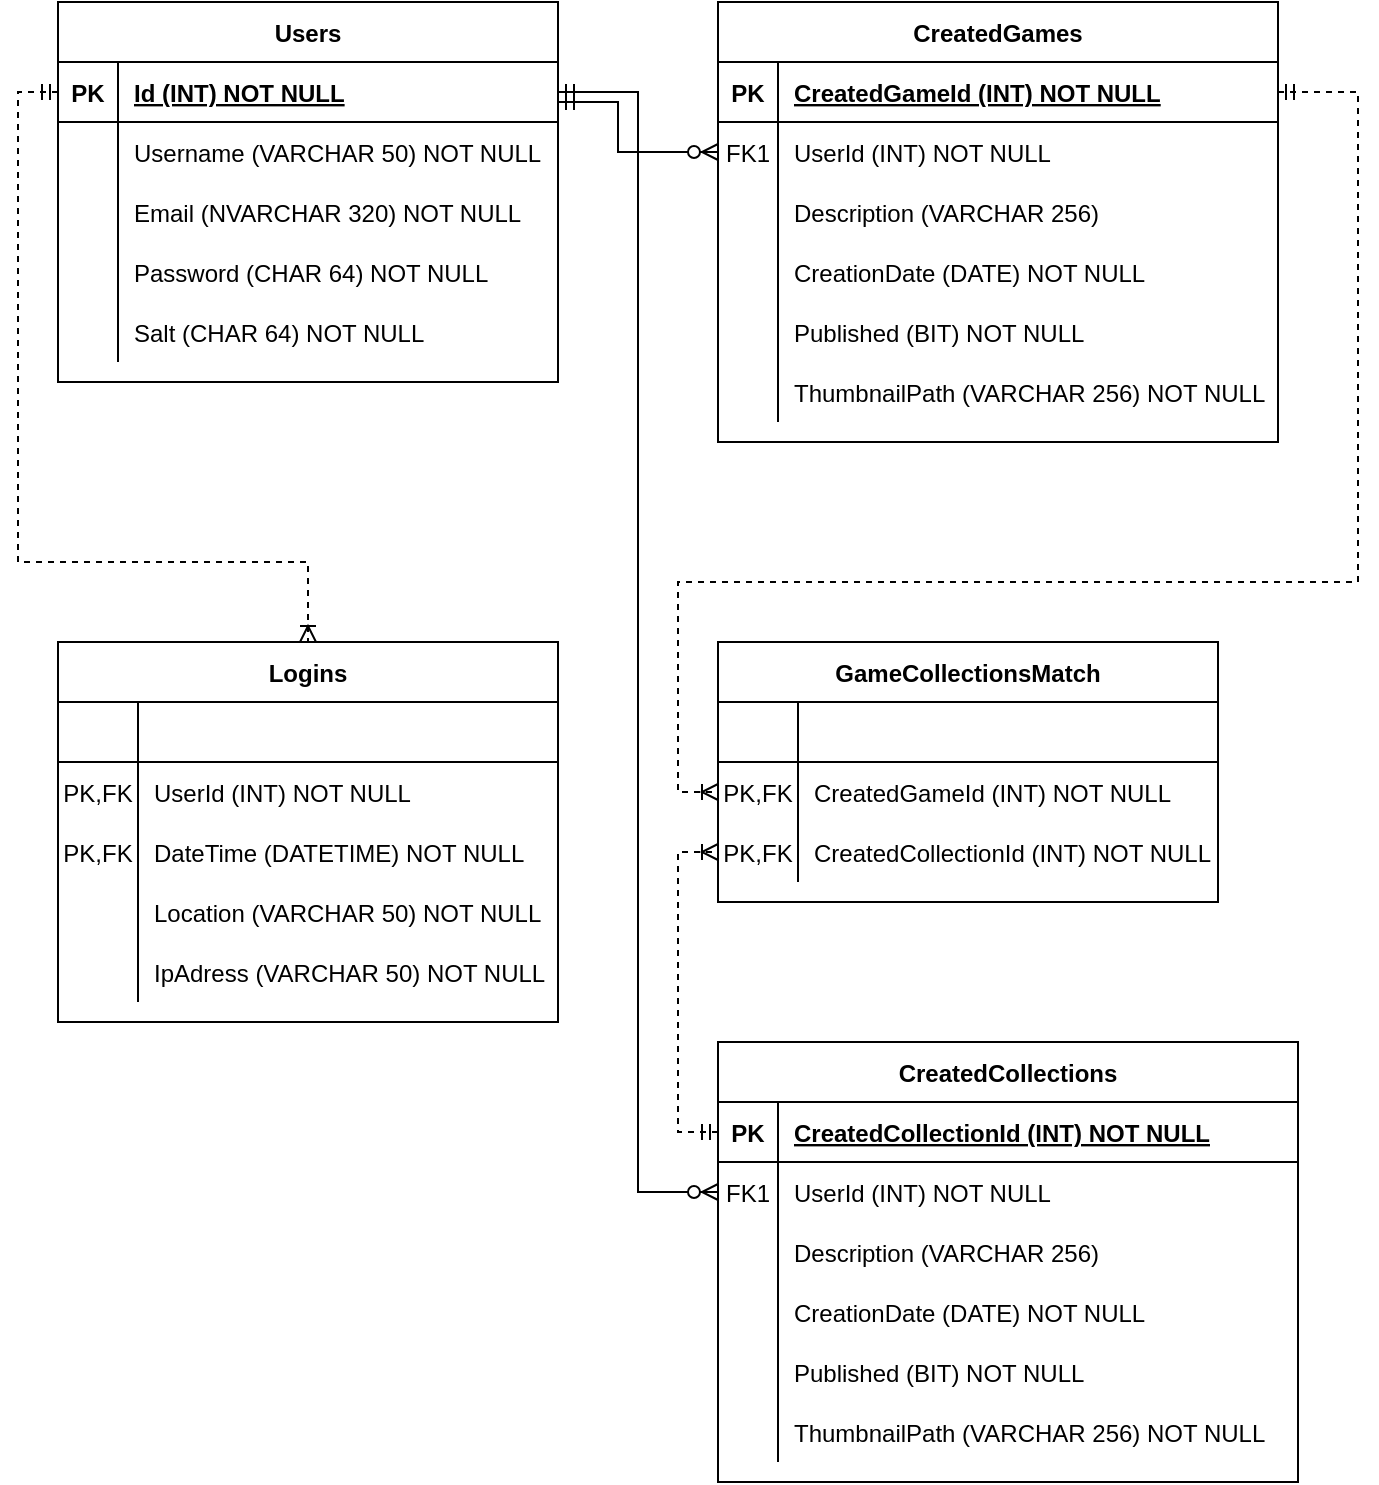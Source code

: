 <mxfile version="14.5.1" type="device"><diagram id="R2lEEEUBdFMjLlhIrx00" name="Page-1"><mxGraphModel dx="1086" dy="806" grid="1" gridSize="10" guides="1" tooltips="1" connect="1" arrows="1" fold="1" page="1" pageScale="1" pageWidth="850" pageHeight="1100" math="0" shadow="0" extFonts="Permanent Marker^https://fonts.googleapis.com/css?family=Permanent+Marker"><root><mxCell id="0"/><mxCell id="1" parent="0"/><mxCell id="C-vyLk0tnHw3VtMMgP7b-2" value="CreatedGames" style="shape=table;startSize=30;container=1;collapsible=1;childLayout=tableLayout;fixedRows=1;rowLines=0;fontStyle=1;align=center;resizeLast=1;" parent="1" vertex="1"><mxGeometry x="370" y="40" width="280" height="220" as="geometry"/></mxCell><mxCell id="C-vyLk0tnHw3VtMMgP7b-3" value="" style="shape=partialRectangle;collapsible=0;dropTarget=0;pointerEvents=0;fillColor=none;points=[[0,0.5],[1,0.5]];portConstraint=eastwest;top=0;left=0;right=0;bottom=1;" parent="C-vyLk0tnHw3VtMMgP7b-2" vertex="1"><mxGeometry y="30" width="280" height="30" as="geometry"/></mxCell><mxCell id="C-vyLk0tnHw3VtMMgP7b-4" value="PK" style="shape=partialRectangle;overflow=hidden;connectable=0;fillColor=none;top=0;left=0;bottom=0;right=0;fontStyle=1;" parent="C-vyLk0tnHw3VtMMgP7b-3" vertex="1"><mxGeometry width="30" height="30" as="geometry"/></mxCell><mxCell id="C-vyLk0tnHw3VtMMgP7b-5" value="CreatedGameId (INT) NOT NULL " style="shape=partialRectangle;overflow=hidden;connectable=0;fillColor=none;top=0;left=0;bottom=0;right=0;align=left;spacingLeft=6;fontStyle=5;" parent="C-vyLk0tnHw3VtMMgP7b-3" vertex="1"><mxGeometry x="30" width="250" height="30" as="geometry"/></mxCell><mxCell id="C-vyLk0tnHw3VtMMgP7b-6" value="" style="shape=partialRectangle;collapsible=0;dropTarget=0;pointerEvents=0;fillColor=none;points=[[0,0.5],[1,0.5]];portConstraint=eastwest;top=0;left=0;right=0;bottom=0;" parent="C-vyLk0tnHw3VtMMgP7b-2" vertex="1"><mxGeometry y="60" width="280" height="30" as="geometry"/></mxCell><mxCell id="C-vyLk0tnHw3VtMMgP7b-7" value="FK1" style="shape=partialRectangle;overflow=hidden;connectable=0;fillColor=none;top=0;left=0;bottom=0;right=0;" parent="C-vyLk0tnHw3VtMMgP7b-6" vertex="1"><mxGeometry width="30" height="30" as="geometry"/></mxCell><mxCell id="C-vyLk0tnHw3VtMMgP7b-8" value="UserId (INT) NOT NULL" style="shape=partialRectangle;overflow=hidden;connectable=0;fillColor=none;top=0;left=0;bottom=0;right=0;align=left;spacingLeft=6;" parent="C-vyLk0tnHw3VtMMgP7b-6" vertex="1"><mxGeometry x="30" width="250" height="30" as="geometry"/></mxCell><mxCell id="C-vyLk0tnHw3VtMMgP7b-9" value="" style="shape=partialRectangle;collapsible=0;dropTarget=0;pointerEvents=0;fillColor=none;points=[[0,0.5],[1,0.5]];portConstraint=eastwest;top=0;left=0;right=0;bottom=0;" parent="C-vyLk0tnHw3VtMMgP7b-2" vertex="1"><mxGeometry y="90" width="280" height="30" as="geometry"/></mxCell><mxCell id="C-vyLk0tnHw3VtMMgP7b-10" value="" style="shape=partialRectangle;overflow=hidden;connectable=0;fillColor=none;top=0;left=0;bottom=0;right=0;" parent="C-vyLk0tnHw3VtMMgP7b-9" vertex="1"><mxGeometry width="30" height="30" as="geometry"/></mxCell><mxCell id="C-vyLk0tnHw3VtMMgP7b-11" value="Description (VARCHAR 256) " style="shape=partialRectangle;overflow=hidden;connectable=0;fillColor=none;top=0;left=0;bottom=0;right=0;align=left;spacingLeft=6;" parent="C-vyLk0tnHw3VtMMgP7b-9" vertex="1"><mxGeometry x="30" width="250" height="30" as="geometry"/></mxCell><mxCell id="FunGx5uaBoyylJDNNc9w-20" value="" style="shape=partialRectangle;collapsible=0;dropTarget=0;pointerEvents=0;fillColor=none;points=[[0,0.5],[1,0.5]];portConstraint=eastwest;top=0;left=0;right=0;bottom=0;" parent="C-vyLk0tnHw3VtMMgP7b-2" vertex="1"><mxGeometry y="120" width="280" height="30" as="geometry"/></mxCell><mxCell id="FunGx5uaBoyylJDNNc9w-21" value="" style="shape=partialRectangle;overflow=hidden;connectable=0;fillColor=none;top=0;left=0;bottom=0;right=0;" parent="FunGx5uaBoyylJDNNc9w-20" vertex="1"><mxGeometry width="30" height="30" as="geometry"/></mxCell><mxCell id="FunGx5uaBoyylJDNNc9w-22" value="CreationDate (DATE) NOT NULL" style="shape=partialRectangle;overflow=hidden;connectable=0;fillColor=none;top=0;left=0;bottom=0;right=0;align=left;spacingLeft=6;" parent="FunGx5uaBoyylJDNNc9w-20" vertex="1"><mxGeometry x="30" width="250" height="30" as="geometry"/></mxCell><mxCell id="FunGx5uaBoyylJDNNc9w-23" value="" style="shape=partialRectangle;collapsible=0;dropTarget=0;pointerEvents=0;fillColor=none;points=[[0,0.5],[1,0.5]];portConstraint=eastwest;top=0;left=0;right=0;bottom=0;" parent="C-vyLk0tnHw3VtMMgP7b-2" vertex="1"><mxGeometry y="150" width="280" height="30" as="geometry"/></mxCell><mxCell id="FunGx5uaBoyylJDNNc9w-24" value="" style="shape=partialRectangle;overflow=hidden;connectable=0;fillColor=none;top=0;left=0;bottom=0;right=0;" parent="FunGx5uaBoyylJDNNc9w-23" vertex="1"><mxGeometry width="30" height="30" as="geometry"/></mxCell><mxCell id="FunGx5uaBoyylJDNNc9w-25" value="Published (BIT) NOT NULL" style="shape=partialRectangle;overflow=hidden;connectable=0;fillColor=none;top=0;left=0;bottom=0;right=0;align=left;spacingLeft=6;" parent="FunGx5uaBoyylJDNNc9w-23" vertex="1"><mxGeometry x="30" width="250" height="30" as="geometry"/></mxCell><mxCell id="FunGx5uaBoyylJDNNc9w-26" value="" style="shape=partialRectangle;collapsible=0;dropTarget=0;pointerEvents=0;fillColor=none;points=[[0,0.5],[1,0.5]];portConstraint=eastwest;top=0;left=0;right=0;bottom=0;" parent="C-vyLk0tnHw3VtMMgP7b-2" vertex="1"><mxGeometry y="180" width="280" height="30" as="geometry"/></mxCell><mxCell id="FunGx5uaBoyylJDNNc9w-27" value="" style="shape=partialRectangle;overflow=hidden;connectable=0;fillColor=none;top=0;left=0;bottom=0;right=0;" parent="FunGx5uaBoyylJDNNc9w-26" vertex="1"><mxGeometry width="30" height="30" as="geometry"/></mxCell><mxCell id="FunGx5uaBoyylJDNNc9w-28" value="ThumbnailPath (VARCHAR 256) NOT NULL" style="shape=partialRectangle;overflow=hidden;connectable=0;fillColor=none;top=0;left=0;bottom=0;right=0;align=left;spacingLeft=6;" parent="FunGx5uaBoyylJDNNc9w-26" vertex="1"><mxGeometry x="30" width="250" height="30" as="geometry"/></mxCell><mxCell id="C-vyLk0tnHw3VtMMgP7b-13" value="Logins" style="shape=table;startSize=30;container=1;collapsible=1;childLayout=tableLayout;fixedRows=1;rowLines=0;fontStyle=1;align=center;resizeLast=1;" parent="1" vertex="1"><mxGeometry x="40" y="360" width="250" height="190" as="geometry"/></mxCell><mxCell id="C-vyLk0tnHw3VtMMgP7b-14" value="" style="shape=partialRectangle;collapsible=0;dropTarget=0;pointerEvents=0;fillColor=none;points=[[0,0.5],[1,0.5]];portConstraint=eastwest;top=0;left=0;right=0;bottom=1;" parent="C-vyLk0tnHw3VtMMgP7b-13" vertex="1"><mxGeometry y="30" width="250" height="30" as="geometry"/></mxCell><mxCell id="C-vyLk0tnHw3VtMMgP7b-15" value="" style="shape=partialRectangle;overflow=hidden;connectable=0;fillColor=none;top=0;left=0;bottom=0;right=0;fontStyle=1;" parent="C-vyLk0tnHw3VtMMgP7b-14" vertex="1"><mxGeometry width="40" height="30" as="geometry"/></mxCell><mxCell id="C-vyLk0tnHw3VtMMgP7b-16" value="" style="shape=partialRectangle;overflow=hidden;connectable=0;fillColor=none;top=0;left=0;bottom=0;right=0;align=left;spacingLeft=6;fontStyle=5;" parent="C-vyLk0tnHw3VtMMgP7b-14" vertex="1"><mxGeometry x="40" width="210" height="30" as="geometry"/></mxCell><mxCell id="C-vyLk0tnHw3VtMMgP7b-17" value="" style="shape=partialRectangle;collapsible=0;dropTarget=0;pointerEvents=0;fillColor=none;points=[[0,0.5],[1,0.5]];portConstraint=eastwest;top=0;left=0;right=0;bottom=0;" parent="C-vyLk0tnHw3VtMMgP7b-13" vertex="1"><mxGeometry y="60" width="250" height="30" as="geometry"/></mxCell><mxCell id="C-vyLk0tnHw3VtMMgP7b-18" value="PK,FK" style="shape=partialRectangle;overflow=hidden;connectable=0;fillColor=none;top=0;left=0;bottom=0;right=0;" parent="C-vyLk0tnHw3VtMMgP7b-17" vertex="1"><mxGeometry width="40" height="30" as="geometry"/></mxCell><mxCell id="C-vyLk0tnHw3VtMMgP7b-19" value="UserId (INT) NOT NULL" style="shape=partialRectangle;overflow=hidden;connectable=0;fillColor=none;top=0;left=0;bottom=0;right=0;align=left;spacingLeft=6;" parent="C-vyLk0tnHw3VtMMgP7b-17" vertex="1"><mxGeometry x="40" width="210" height="30" as="geometry"/></mxCell><mxCell id="C-vyLk0tnHw3VtMMgP7b-20" value="" style="shape=partialRectangle;collapsible=0;dropTarget=0;pointerEvents=0;fillColor=none;points=[[0,0.5],[1,0.5]];portConstraint=eastwest;top=0;left=0;right=0;bottom=0;" parent="C-vyLk0tnHw3VtMMgP7b-13" vertex="1"><mxGeometry y="90" width="250" height="30" as="geometry"/></mxCell><mxCell id="C-vyLk0tnHw3VtMMgP7b-21" value="PK,FK" style="shape=partialRectangle;overflow=hidden;connectable=0;fillColor=none;top=0;left=0;bottom=0;right=0;" parent="C-vyLk0tnHw3VtMMgP7b-20" vertex="1"><mxGeometry width="40" height="30" as="geometry"/></mxCell><mxCell id="C-vyLk0tnHw3VtMMgP7b-22" value="DateTime (DATETIME) NOT NULL" style="shape=partialRectangle;overflow=hidden;connectable=0;fillColor=none;top=0;left=0;bottom=0;right=0;align=left;spacingLeft=6;" parent="C-vyLk0tnHw3VtMMgP7b-20" vertex="1"><mxGeometry x="40" width="210" height="30" as="geometry"/></mxCell><mxCell id="FunGx5uaBoyylJDNNc9w-61" value="" style="shape=partialRectangle;collapsible=0;dropTarget=0;pointerEvents=0;fillColor=none;points=[[0,0.5],[1,0.5]];portConstraint=eastwest;top=0;left=0;right=0;bottom=0;" parent="C-vyLk0tnHw3VtMMgP7b-13" vertex="1"><mxGeometry y="120" width="250" height="30" as="geometry"/></mxCell><mxCell id="FunGx5uaBoyylJDNNc9w-62" value="" style="shape=partialRectangle;overflow=hidden;connectable=0;fillColor=none;top=0;left=0;bottom=0;right=0;" parent="FunGx5uaBoyylJDNNc9w-61" vertex="1"><mxGeometry width="40" height="30" as="geometry"/></mxCell><mxCell id="FunGx5uaBoyylJDNNc9w-63" value="Location (VARCHAR 50) NOT NULL" style="shape=partialRectangle;overflow=hidden;connectable=0;fillColor=none;top=0;left=0;bottom=0;right=0;align=left;spacingLeft=6;" parent="FunGx5uaBoyylJDNNc9w-61" vertex="1"><mxGeometry x="40" width="210" height="30" as="geometry"/></mxCell><mxCell id="FunGx5uaBoyylJDNNc9w-67" value="" style="shape=partialRectangle;collapsible=0;dropTarget=0;pointerEvents=0;fillColor=none;points=[[0,0.5],[1,0.5]];portConstraint=eastwest;top=0;left=0;right=0;bottom=0;" parent="C-vyLk0tnHw3VtMMgP7b-13" vertex="1"><mxGeometry y="150" width="250" height="30" as="geometry"/></mxCell><mxCell id="FunGx5uaBoyylJDNNc9w-68" value="" style="shape=partialRectangle;overflow=hidden;connectable=0;fillColor=none;top=0;left=0;bottom=0;right=0;" parent="FunGx5uaBoyylJDNNc9w-67" vertex="1"><mxGeometry width="40" height="30" as="geometry"/></mxCell><mxCell id="FunGx5uaBoyylJDNNc9w-69" value="IpAdress (VARCHAR 50) NOT NULL" style="shape=partialRectangle;overflow=hidden;connectable=0;fillColor=none;top=0;left=0;bottom=0;right=0;align=left;spacingLeft=6;" parent="FunGx5uaBoyylJDNNc9w-67" vertex="1"><mxGeometry x="40" width="210" height="30" as="geometry"/></mxCell><mxCell id="C-vyLk0tnHw3VtMMgP7b-23" value="Users" style="shape=table;startSize=30;container=1;collapsible=1;childLayout=tableLayout;fixedRows=1;rowLines=0;fontStyle=1;align=center;resizeLast=1;" parent="1" vertex="1"><mxGeometry x="40" y="40" width="250" height="190" as="geometry"/></mxCell><mxCell id="C-vyLk0tnHw3VtMMgP7b-24" value="" style="shape=partialRectangle;collapsible=0;dropTarget=0;pointerEvents=0;fillColor=none;points=[[0,0.5],[1,0.5]];portConstraint=eastwest;top=0;left=0;right=0;bottom=1;" parent="C-vyLk0tnHw3VtMMgP7b-23" vertex="1"><mxGeometry y="30" width="250" height="30" as="geometry"/></mxCell><mxCell id="C-vyLk0tnHw3VtMMgP7b-25" value="PK" style="shape=partialRectangle;overflow=hidden;connectable=0;fillColor=none;top=0;left=0;bottom=0;right=0;fontStyle=1;" parent="C-vyLk0tnHw3VtMMgP7b-24" vertex="1"><mxGeometry width="30" height="30" as="geometry"/></mxCell><mxCell id="C-vyLk0tnHw3VtMMgP7b-26" value="Id (INT) NOT NULL" style="shape=partialRectangle;overflow=hidden;connectable=0;fillColor=none;top=0;left=0;bottom=0;right=0;align=left;spacingLeft=6;fontStyle=5;" parent="C-vyLk0tnHw3VtMMgP7b-24" vertex="1"><mxGeometry x="30" width="220" height="30" as="geometry"/></mxCell><mxCell id="C-vyLk0tnHw3VtMMgP7b-27" value="" style="shape=partialRectangle;collapsible=0;dropTarget=0;pointerEvents=0;fillColor=none;points=[[0,0.5],[1,0.5]];portConstraint=eastwest;top=0;left=0;right=0;bottom=0;" parent="C-vyLk0tnHw3VtMMgP7b-23" vertex="1"><mxGeometry y="60" width="250" height="30" as="geometry"/></mxCell><mxCell id="C-vyLk0tnHw3VtMMgP7b-28" value="" style="shape=partialRectangle;overflow=hidden;connectable=0;fillColor=none;top=0;left=0;bottom=0;right=0;" parent="C-vyLk0tnHw3VtMMgP7b-27" vertex="1"><mxGeometry width="30" height="30" as="geometry"/></mxCell><mxCell id="C-vyLk0tnHw3VtMMgP7b-29" value="Username (VARCHAR 50) NOT NULL" style="shape=partialRectangle;overflow=hidden;connectable=0;fillColor=none;top=0;left=0;bottom=0;right=0;align=left;spacingLeft=6;" parent="C-vyLk0tnHw3VtMMgP7b-27" vertex="1"><mxGeometry x="30" width="220" height="30" as="geometry"/></mxCell><mxCell id="FunGx5uaBoyylJDNNc9w-1" value="" style="shape=partialRectangle;collapsible=0;dropTarget=0;pointerEvents=0;fillColor=none;points=[[0,0.5],[1,0.5]];portConstraint=eastwest;top=0;left=0;right=0;bottom=0;" parent="C-vyLk0tnHw3VtMMgP7b-23" vertex="1"><mxGeometry y="90" width="250" height="30" as="geometry"/></mxCell><mxCell id="FunGx5uaBoyylJDNNc9w-2" value="" style="shape=partialRectangle;overflow=hidden;connectable=0;fillColor=none;top=0;left=0;bottom=0;right=0;" parent="FunGx5uaBoyylJDNNc9w-1" vertex="1"><mxGeometry width="30" height="30" as="geometry"/></mxCell><mxCell id="FunGx5uaBoyylJDNNc9w-3" value="Email (NVARCHAR 320) NOT NULL" style="shape=partialRectangle;overflow=hidden;connectable=0;fillColor=none;top=0;left=0;bottom=0;right=0;align=left;spacingLeft=6;" parent="FunGx5uaBoyylJDNNc9w-1" vertex="1"><mxGeometry x="30" width="220" height="30" as="geometry"/></mxCell><mxCell id="FunGx5uaBoyylJDNNc9w-14" value="" style="shape=partialRectangle;collapsible=0;dropTarget=0;pointerEvents=0;fillColor=none;points=[[0,0.5],[1,0.5]];portConstraint=eastwest;top=0;left=0;right=0;bottom=0;" parent="C-vyLk0tnHw3VtMMgP7b-23" vertex="1"><mxGeometry y="120" width="250" height="30" as="geometry"/></mxCell><mxCell id="FunGx5uaBoyylJDNNc9w-15" value="" style="shape=partialRectangle;overflow=hidden;connectable=0;fillColor=none;top=0;left=0;bottom=0;right=0;" parent="FunGx5uaBoyylJDNNc9w-14" vertex="1"><mxGeometry width="30" height="30" as="geometry"/></mxCell><mxCell id="FunGx5uaBoyylJDNNc9w-16" value="Password (CHAR 64) NOT NULL" style="shape=partialRectangle;overflow=hidden;connectable=0;fillColor=none;top=0;left=0;bottom=0;right=0;align=left;spacingLeft=6;" parent="FunGx5uaBoyylJDNNc9w-14" vertex="1"><mxGeometry x="30" width="220" height="30" as="geometry"/></mxCell><mxCell id="FunGx5uaBoyylJDNNc9w-17" value="" style="shape=partialRectangle;collapsible=0;dropTarget=0;pointerEvents=0;fillColor=none;points=[[0,0.5],[1,0.5]];portConstraint=eastwest;top=0;left=0;right=0;bottom=0;" parent="C-vyLk0tnHw3VtMMgP7b-23" vertex="1"><mxGeometry y="150" width="250" height="30" as="geometry"/></mxCell><mxCell id="FunGx5uaBoyylJDNNc9w-18" value="" style="shape=partialRectangle;overflow=hidden;connectable=0;fillColor=none;top=0;left=0;bottom=0;right=0;" parent="FunGx5uaBoyylJDNNc9w-17" vertex="1"><mxGeometry width="30" height="30" as="geometry"/></mxCell><mxCell id="FunGx5uaBoyylJDNNc9w-19" value="Salt (CHAR 64) NOT NULL" style="shape=partialRectangle;overflow=hidden;connectable=0;fillColor=none;top=0;left=0;bottom=0;right=0;align=left;spacingLeft=6;" parent="FunGx5uaBoyylJDNNc9w-17" vertex="1"><mxGeometry x="30" width="220" height="30" as="geometry"/></mxCell><mxCell id="FunGx5uaBoyylJDNNc9w-29" value="CreatedCollections" style="shape=table;startSize=30;container=1;collapsible=1;childLayout=tableLayout;fixedRows=1;rowLines=0;fontStyle=1;align=center;resizeLast=1;" parent="1" vertex="1"><mxGeometry x="370" y="560" width="290" height="220" as="geometry"/></mxCell><mxCell id="FunGx5uaBoyylJDNNc9w-30" value="" style="shape=partialRectangle;collapsible=0;dropTarget=0;pointerEvents=0;fillColor=none;points=[[0,0.5],[1,0.5]];portConstraint=eastwest;top=0;left=0;right=0;bottom=1;" parent="FunGx5uaBoyylJDNNc9w-29" vertex="1"><mxGeometry y="30" width="290" height="30" as="geometry"/></mxCell><mxCell id="FunGx5uaBoyylJDNNc9w-31" value="PK" style="shape=partialRectangle;overflow=hidden;connectable=0;fillColor=none;top=0;left=0;bottom=0;right=0;fontStyle=1;" parent="FunGx5uaBoyylJDNNc9w-30" vertex="1"><mxGeometry width="30" height="30" as="geometry"/></mxCell><mxCell id="FunGx5uaBoyylJDNNc9w-32" value="CreatedCollectionId (INT) NOT NULL " style="shape=partialRectangle;overflow=hidden;connectable=0;fillColor=none;top=0;left=0;bottom=0;right=0;align=left;spacingLeft=6;fontStyle=5;" parent="FunGx5uaBoyylJDNNc9w-30" vertex="1"><mxGeometry x="30" width="260" height="30" as="geometry"/></mxCell><mxCell id="FunGx5uaBoyylJDNNc9w-33" value="" style="shape=partialRectangle;collapsible=0;dropTarget=0;pointerEvents=0;fillColor=none;points=[[0,0.5],[1,0.5]];portConstraint=eastwest;top=0;left=0;right=0;bottom=0;" parent="FunGx5uaBoyylJDNNc9w-29" vertex="1"><mxGeometry y="60" width="290" height="30" as="geometry"/></mxCell><mxCell id="FunGx5uaBoyylJDNNc9w-34" value="FK1" style="shape=partialRectangle;overflow=hidden;connectable=0;fillColor=none;top=0;left=0;bottom=0;right=0;" parent="FunGx5uaBoyylJDNNc9w-33" vertex="1"><mxGeometry width="30" height="30" as="geometry"/></mxCell><mxCell id="FunGx5uaBoyylJDNNc9w-35" value="UserId (INT) NOT NULL" style="shape=partialRectangle;overflow=hidden;connectable=0;fillColor=none;top=0;left=0;bottom=0;right=0;align=left;spacingLeft=6;" parent="FunGx5uaBoyylJDNNc9w-33" vertex="1"><mxGeometry x="30" width="260" height="30" as="geometry"/></mxCell><mxCell id="FunGx5uaBoyylJDNNc9w-36" value="" style="shape=partialRectangle;collapsible=0;dropTarget=0;pointerEvents=0;fillColor=none;points=[[0,0.5],[1,0.5]];portConstraint=eastwest;top=0;left=0;right=0;bottom=0;" parent="FunGx5uaBoyylJDNNc9w-29" vertex="1"><mxGeometry y="90" width="290" height="30" as="geometry"/></mxCell><mxCell id="FunGx5uaBoyylJDNNc9w-37" value="" style="shape=partialRectangle;overflow=hidden;connectable=0;fillColor=none;top=0;left=0;bottom=0;right=0;" parent="FunGx5uaBoyylJDNNc9w-36" vertex="1"><mxGeometry width="30" height="30" as="geometry"/></mxCell><mxCell id="FunGx5uaBoyylJDNNc9w-38" value="Description (VARCHAR 256) " style="shape=partialRectangle;overflow=hidden;connectable=0;fillColor=none;top=0;left=0;bottom=0;right=0;align=left;spacingLeft=6;" parent="FunGx5uaBoyylJDNNc9w-36" vertex="1"><mxGeometry x="30" width="260" height="30" as="geometry"/></mxCell><mxCell id="FunGx5uaBoyylJDNNc9w-39" value="" style="shape=partialRectangle;collapsible=0;dropTarget=0;pointerEvents=0;fillColor=none;points=[[0,0.5],[1,0.5]];portConstraint=eastwest;top=0;left=0;right=0;bottom=0;" parent="FunGx5uaBoyylJDNNc9w-29" vertex="1"><mxGeometry y="120" width="290" height="30" as="geometry"/></mxCell><mxCell id="FunGx5uaBoyylJDNNc9w-40" value="" style="shape=partialRectangle;overflow=hidden;connectable=0;fillColor=none;top=0;left=0;bottom=0;right=0;" parent="FunGx5uaBoyylJDNNc9w-39" vertex="1"><mxGeometry width="30" height="30" as="geometry"/></mxCell><mxCell id="FunGx5uaBoyylJDNNc9w-41" value="CreationDate (DATE) NOT NULL" style="shape=partialRectangle;overflow=hidden;connectable=0;fillColor=none;top=0;left=0;bottom=0;right=0;align=left;spacingLeft=6;" parent="FunGx5uaBoyylJDNNc9w-39" vertex="1"><mxGeometry x="30" width="260" height="30" as="geometry"/></mxCell><mxCell id="FunGx5uaBoyylJDNNc9w-42" value="" style="shape=partialRectangle;collapsible=0;dropTarget=0;pointerEvents=0;fillColor=none;points=[[0,0.5],[1,0.5]];portConstraint=eastwest;top=0;left=0;right=0;bottom=0;" parent="FunGx5uaBoyylJDNNc9w-29" vertex="1"><mxGeometry y="150" width="290" height="30" as="geometry"/></mxCell><mxCell id="FunGx5uaBoyylJDNNc9w-43" value="" style="shape=partialRectangle;overflow=hidden;connectable=0;fillColor=none;top=0;left=0;bottom=0;right=0;" parent="FunGx5uaBoyylJDNNc9w-42" vertex="1"><mxGeometry width="30" height="30" as="geometry"/></mxCell><mxCell id="FunGx5uaBoyylJDNNc9w-44" value="Published (BIT) NOT NULL" style="shape=partialRectangle;overflow=hidden;connectable=0;fillColor=none;top=0;left=0;bottom=0;right=0;align=left;spacingLeft=6;" parent="FunGx5uaBoyylJDNNc9w-42" vertex="1"><mxGeometry x="30" width="260" height="30" as="geometry"/></mxCell><mxCell id="FunGx5uaBoyylJDNNc9w-45" value="" style="shape=partialRectangle;collapsible=0;dropTarget=0;pointerEvents=0;fillColor=none;points=[[0,0.5],[1,0.5]];portConstraint=eastwest;top=0;left=0;right=0;bottom=0;" parent="FunGx5uaBoyylJDNNc9w-29" vertex="1"><mxGeometry y="180" width="290" height="30" as="geometry"/></mxCell><mxCell id="FunGx5uaBoyylJDNNc9w-46" value="" style="shape=partialRectangle;overflow=hidden;connectable=0;fillColor=none;top=0;left=0;bottom=0;right=0;" parent="FunGx5uaBoyylJDNNc9w-45" vertex="1"><mxGeometry width="30" height="30" as="geometry"/></mxCell><mxCell id="FunGx5uaBoyylJDNNc9w-47" value="ThumbnailPath (VARCHAR 256) NOT NULL" style="shape=partialRectangle;overflow=hidden;connectable=0;fillColor=none;top=0;left=0;bottom=0;right=0;align=left;spacingLeft=6;" parent="FunGx5uaBoyylJDNNc9w-45" vertex="1"><mxGeometry x="30" width="260" height="30" as="geometry"/></mxCell><mxCell id="FunGx5uaBoyylJDNNc9w-49" style="edgeStyle=orthogonalEdgeStyle;rounded=0;orthogonalLoop=1;jettySize=auto;html=1;startArrow=ERmandOne;startFill=0;endArrow=ERzeroToMany;endFill=1;" parent="1" source="C-vyLk0tnHw3VtMMgP7b-24" target="C-vyLk0tnHw3VtMMgP7b-6" edge="1"><mxGeometry relative="1" as="geometry"><Array as="points"><mxPoint x="320" y="90"/><mxPoint x="320" y="115"/></Array></mxGeometry></mxCell><mxCell id="FunGx5uaBoyylJDNNc9w-70" style="edgeStyle=orthogonalEdgeStyle;rounded=0;orthogonalLoop=1;jettySize=auto;html=1;startArrow=ERmandOne;startFill=0;endArrow=ERoneToMany;endFill=0;dashed=1;" parent="1" source="C-vyLk0tnHw3VtMMgP7b-24" target="C-vyLk0tnHw3VtMMgP7b-13" edge="1"><mxGeometry relative="1" as="geometry"><Array as="points"><mxPoint x="20" y="85"/><mxPoint x="20" y="320"/><mxPoint x="165" y="320"/></Array></mxGeometry></mxCell><mxCell id="Yew7IRFnA3Oijkrduks9-29" value="GameCollectionsMatch" style="shape=table;startSize=30;container=1;collapsible=1;childLayout=tableLayout;fixedRows=1;rowLines=0;fontStyle=1;align=center;resizeLast=1;" parent="1" vertex="1"><mxGeometry x="370" y="360" width="250" height="130" as="geometry"/></mxCell><mxCell id="Yew7IRFnA3Oijkrduks9-30" value="" style="shape=partialRectangle;collapsible=0;dropTarget=0;pointerEvents=0;fillColor=none;points=[[0,0.5],[1,0.5]];portConstraint=eastwest;top=0;left=0;right=0;bottom=1;" parent="Yew7IRFnA3Oijkrduks9-29" vertex="1"><mxGeometry y="30" width="250" height="30" as="geometry"/></mxCell><mxCell id="Yew7IRFnA3Oijkrduks9-31" value="" style="shape=partialRectangle;overflow=hidden;connectable=0;fillColor=none;top=0;left=0;bottom=0;right=0;fontStyle=1;" parent="Yew7IRFnA3Oijkrduks9-30" vertex="1"><mxGeometry width="40" height="30" as="geometry"/></mxCell><mxCell id="Yew7IRFnA3Oijkrduks9-32" value="" style="shape=partialRectangle;overflow=hidden;connectable=0;fillColor=none;top=0;left=0;bottom=0;right=0;align=left;spacingLeft=6;fontStyle=5;" parent="Yew7IRFnA3Oijkrduks9-30" vertex="1"><mxGeometry x="40" width="210" height="30" as="geometry"/></mxCell><mxCell id="Yew7IRFnA3Oijkrduks9-33" value="" style="shape=partialRectangle;collapsible=0;dropTarget=0;pointerEvents=0;fillColor=none;points=[[0,0.5],[1,0.5]];portConstraint=eastwest;top=0;left=0;right=0;bottom=0;" parent="Yew7IRFnA3Oijkrduks9-29" vertex="1"><mxGeometry y="60" width="250" height="30" as="geometry"/></mxCell><mxCell id="Yew7IRFnA3Oijkrduks9-34" value="PK,FK" style="shape=partialRectangle;overflow=hidden;connectable=0;fillColor=none;top=0;left=0;bottom=0;right=0;" parent="Yew7IRFnA3Oijkrduks9-33" vertex="1"><mxGeometry width="40" height="30" as="geometry"/></mxCell><mxCell id="Yew7IRFnA3Oijkrduks9-35" value="CreatedGameId (INT) NOT NULL" style="shape=partialRectangle;overflow=hidden;connectable=0;fillColor=none;top=0;left=0;bottom=0;right=0;align=left;spacingLeft=6;" parent="Yew7IRFnA3Oijkrduks9-33" vertex="1"><mxGeometry x="40" width="210" height="30" as="geometry"/></mxCell><mxCell id="Yew7IRFnA3Oijkrduks9-36" value="" style="shape=partialRectangle;collapsible=0;dropTarget=0;pointerEvents=0;fillColor=none;points=[[0,0.5],[1,0.5]];portConstraint=eastwest;top=0;left=0;right=0;bottom=0;" parent="Yew7IRFnA3Oijkrduks9-29" vertex="1"><mxGeometry y="90" width="250" height="30" as="geometry"/></mxCell><mxCell id="Yew7IRFnA3Oijkrduks9-37" value="PK,FK" style="shape=partialRectangle;overflow=hidden;connectable=0;fillColor=none;top=0;left=0;bottom=0;right=0;" parent="Yew7IRFnA3Oijkrduks9-36" vertex="1"><mxGeometry width="40" height="30" as="geometry"/></mxCell><mxCell id="Yew7IRFnA3Oijkrduks9-38" value="CreatedCollectionId (INT) NOT NULL" style="shape=partialRectangle;overflow=hidden;connectable=0;fillColor=none;top=0;left=0;bottom=0;right=0;align=left;spacingLeft=6;" parent="Yew7IRFnA3Oijkrduks9-36" vertex="1"><mxGeometry x="40" width="210" height="30" as="geometry"/></mxCell><mxCell id="Yew7IRFnA3Oijkrduks9-45" style="edgeStyle=orthogonalEdgeStyle;rounded=0;orthogonalLoop=1;jettySize=auto;html=1;entryX=0;entryY=0.5;entryDx=0;entryDy=0;dashed=1;startArrow=ERmandOne;startFill=0;endArrow=ERoneToMany;endFill=0;" parent="1" source="C-vyLk0tnHw3VtMMgP7b-3" target="Yew7IRFnA3Oijkrduks9-33" edge="1"><mxGeometry relative="1" as="geometry"><Array as="points"><mxPoint x="690" y="85"/><mxPoint x="690" y="330"/><mxPoint x="350" y="330"/><mxPoint x="350" y="435"/></Array></mxGeometry></mxCell><mxCell id="Yew7IRFnA3Oijkrduks9-46" style="rounded=0;orthogonalLoop=1;jettySize=auto;html=1;entryX=0;entryY=0.5;entryDx=0;entryDy=0;edgeStyle=orthogonalEdgeStyle;dashed=1;startArrow=ERmandOne;startFill=0;endArrow=ERoneToMany;endFill=0;" parent="1" source="FunGx5uaBoyylJDNNc9w-30" target="Yew7IRFnA3Oijkrduks9-36" edge="1"><mxGeometry relative="1" as="geometry"><Array as="points"><mxPoint x="350" y="605"/><mxPoint x="350" y="465"/></Array></mxGeometry></mxCell><mxCell id="Yew7IRFnA3Oijkrduks9-48" style="edgeStyle=orthogonalEdgeStyle;rounded=0;orthogonalLoop=1;jettySize=auto;html=1;entryX=0;entryY=0.5;entryDx=0;entryDy=0;startArrow=ERmandOne;startFill=0;endArrow=ERzeroToMany;endFill=1;" parent="1" source="C-vyLk0tnHw3VtMMgP7b-24" target="FunGx5uaBoyylJDNNc9w-33" edge="1"><mxGeometry relative="1" as="geometry"/></mxCell></root></mxGraphModel></diagram></mxfile>